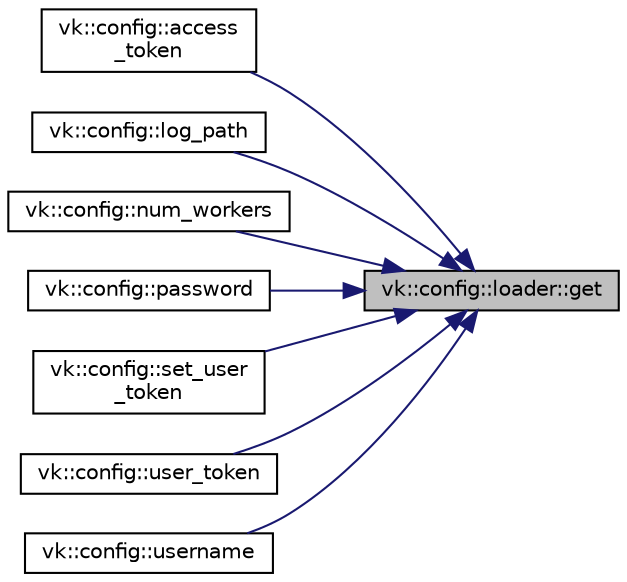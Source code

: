 digraph "vk::config::loader::get"
{
 // LATEX_PDF_SIZE
  edge [fontname="Helvetica",fontsize="10",labelfontname="Helvetica",labelfontsize="10"];
  node [fontname="Helvetica",fontsize="10",shape=record];
  rankdir="RL";
  Node1 [label="vk::config::loader::get",height=0.2,width=0.4,color="black", fillcolor="grey75", style="filled", fontcolor="black",tooltip=" "];
  Node1 -> Node2 [dir="back",color="midnightblue",fontsize="10",style="solid",fontname="Helvetica"];
  Node2 [label="vk::config::access\l_token",height=0.2,width=0.4,color="black", fillcolor="white", style="filled",URL="$namespacevk_1_1config.html#a299808f26c09ddb43d4813af0dbd4651",tooltip=" "];
  Node1 -> Node3 [dir="back",color="midnightblue",fontsize="10",style="solid",fontname="Helvetica"];
  Node3 [label="vk::config::log_path",height=0.2,width=0.4,color="black", fillcolor="white", style="filled",URL="$namespacevk_1_1config.html#a51dba7a46196ffa727ed54c87c4c7bc3",tooltip=" "];
  Node1 -> Node4 [dir="back",color="midnightblue",fontsize="10",style="solid",fontname="Helvetica"];
  Node4 [label="vk::config::num_workers",height=0.2,width=0.4,color="black", fillcolor="white", style="filled",URL="$namespacevk_1_1config.html#af3c787a3e0357ba7549d9360164f726c",tooltip=" "];
  Node1 -> Node5 [dir="back",color="midnightblue",fontsize="10",style="solid",fontname="Helvetica"];
  Node5 [label="vk::config::password",height=0.2,width=0.4,color="black", fillcolor="white", style="filled",URL="$namespacevk_1_1config.html#aa074dc913d83634a3f0843a2b1d02837",tooltip=" "];
  Node1 -> Node6 [dir="back",color="midnightblue",fontsize="10",style="solid",fontname="Helvetica"];
  Node6 [label="vk::config::set_user\l_token",height=0.2,width=0.4,color="black", fillcolor="white", style="filled",URL="$namespacevk_1_1config.html#abd89ccdde0a724e2e5dd2dd2aae22658",tooltip=" "];
  Node1 -> Node7 [dir="back",color="midnightblue",fontsize="10",style="solid",fontname="Helvetica"];
  Node7 [label="vk::config::user_token",height=0.2,width=0.4,color="black", fillcolor="white", style="filled",URL="$namespacevk_1_1config.html#a964f2b4776d0820396dd7de3f1503815",tooltip=" "];
  Node1 -> Node8 [dir="back",color="midnightblue",fontsize="10",style="solid",fontname="Helvetica"];
  Node8 [label="vk::config::username",height=0.2,width=0.4,color="black", fillcolor="white", style="filled",URL="$namespacevk_1_1config.html#afb7e0c89cfd77d946196e3e6f93f08d2",tooltip=" "];
}
